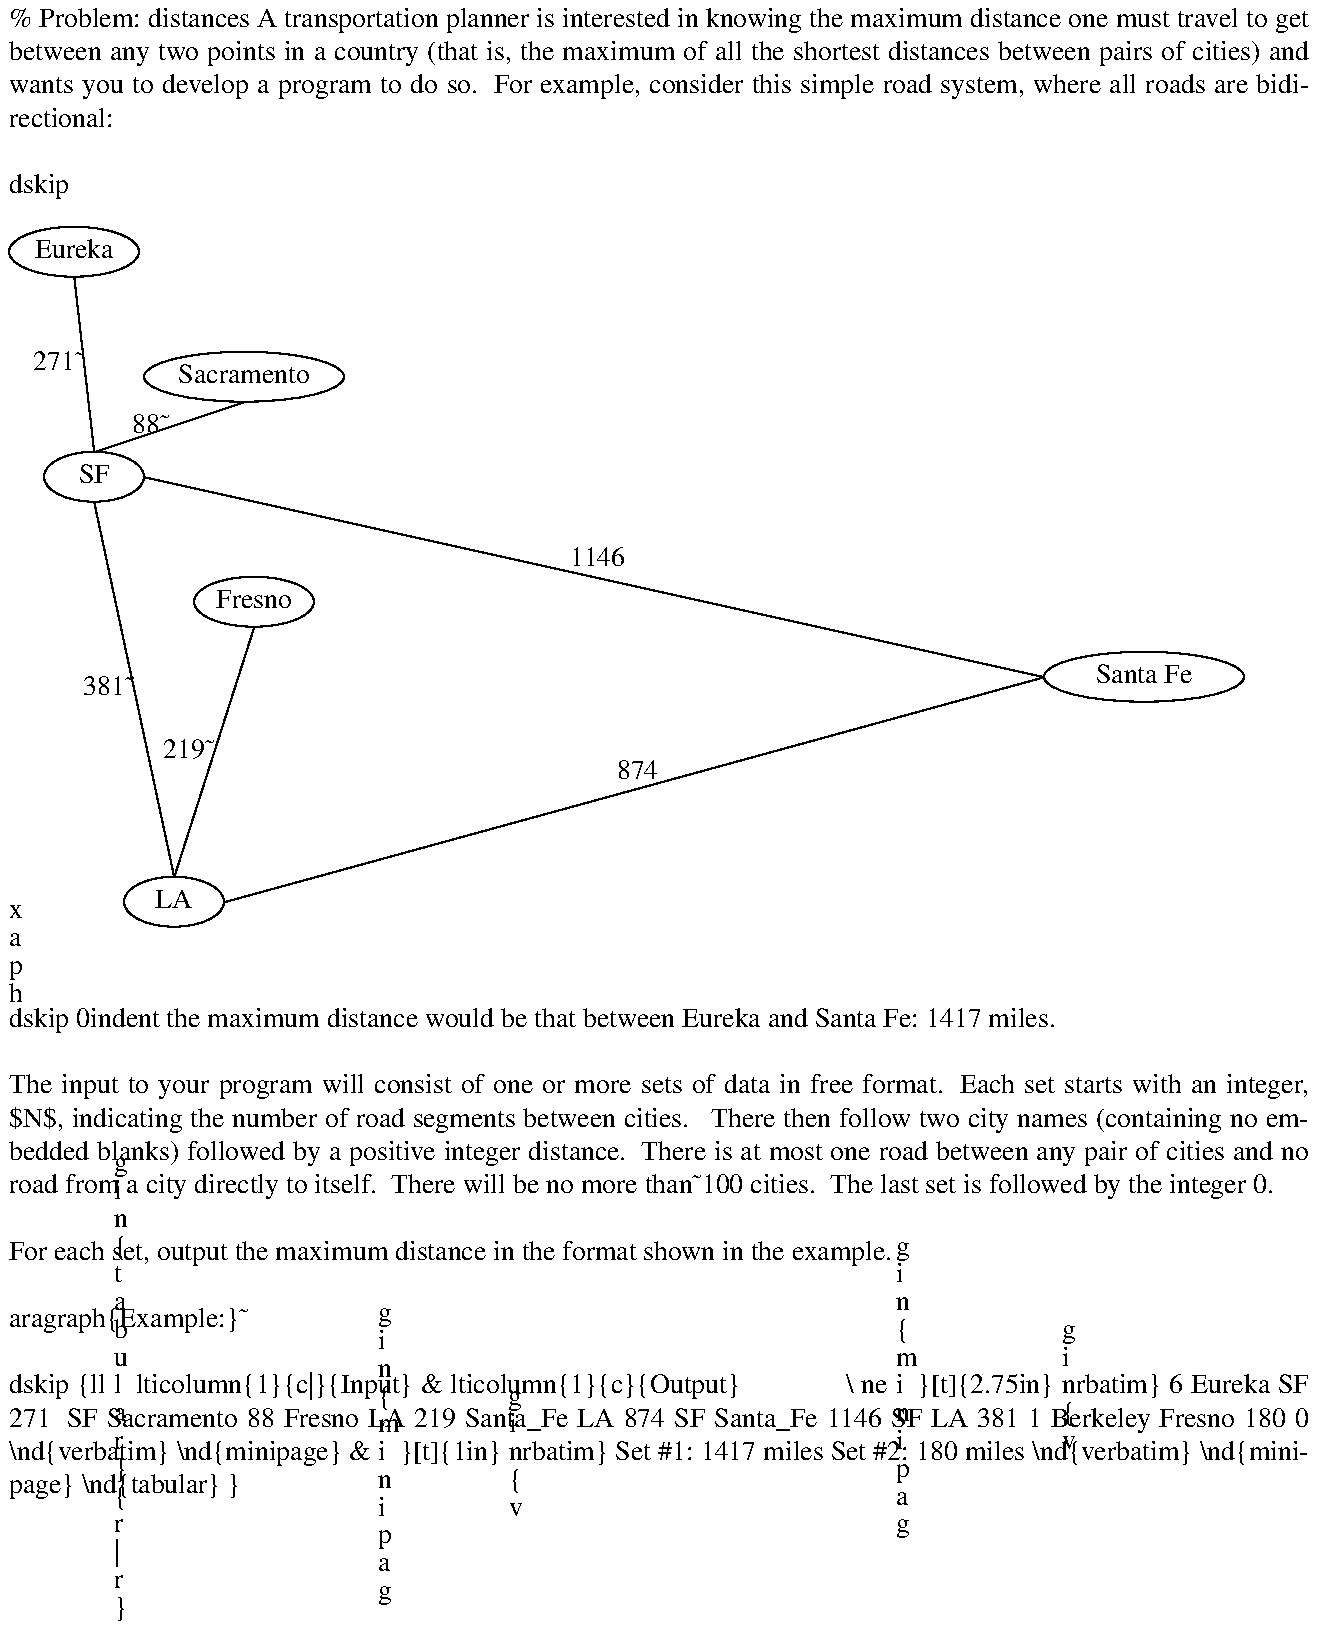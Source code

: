 % Problem: distances
A transportation planner is interested in knowing the maximum distance
one must travel to get between any two points in a country (that is,
the maximum of all the shortest distances between pairs of cities) and
wants you to develop a program to do so.  
For example, consider this simple road system, where all roads are
bidirectional:

\medskip
.PS
define city { ellipse wid 0.5*$2 ht 0.25 $1 at Here }
define roadwe { line from $1.e to $2.w "$3" above }
define roadns { line from $1.s to $2.n "$3~" rjust }
SF: city("SF", 1)
move to SF.n + (-0.1, 1); Eu: city("Eureka", 1.3)
move to SF.e + (0.5, 0.5); Sa: city("Sacramento", 2)
move to SF.s + (0.4, -2); LA: city("LA", 1)
move to SF.e + (5, -1); SaF: city("Santa Fe", 2)
move to LA + (0.4, 1.5); Fr: city("Fresno", 1.2)


roadns(Sa, SF, 88)
roadns(Eu, SF, 271)
roadns(SF, LA, 381)
roadwe(SF, SaF, 1146)
roadwe(LA, SaF, 874)
roadns(Fr, LA, 219)
.PE
\box\graph

\medskip
\noindent the maximum distance would be that between Eureka and Santa
Fe: 1417 miles.

The input to your program will consist of one or more sets of data in
free format.  Each set starts with an integer, $N$, indicating the
number of road segments between cities.   There then follow two city
names (containing no embedded blanks) followed by a positive integer distance.
There is at most one road between any pair of cities and no road from
a city directly to itself.  There will be
no more than~100 cities.
The last set is followed by the integer 0.

For each set, output the maximum distance in the format shown in the
example.

\paragraph{Example:}~

\medskip
{\small
\begin{tabular}{r | r }
\multicolumn{1}{c|}{Input} & \multicolumn{1}{c}{Output}	 \\
\hline
\begin{minipage}[t]{2.75in}
\begin{verbatim}
6
Eureka SF 271  SF Sacramento 88
Fresno LA 219 Santa_Fe LA 874
SF Santa_Fe 1146
SF LA 381
1 Berkeley Fresno 180
0
\end{verbatim} 
\end{minipage} &
\begin{minipage}[t]{1in}
\begin{verbatim}
Set #1: 1417 miles
Set #2: 180 miles
\end{verbatim}
\end{minipage}
\end{tabular}
}
